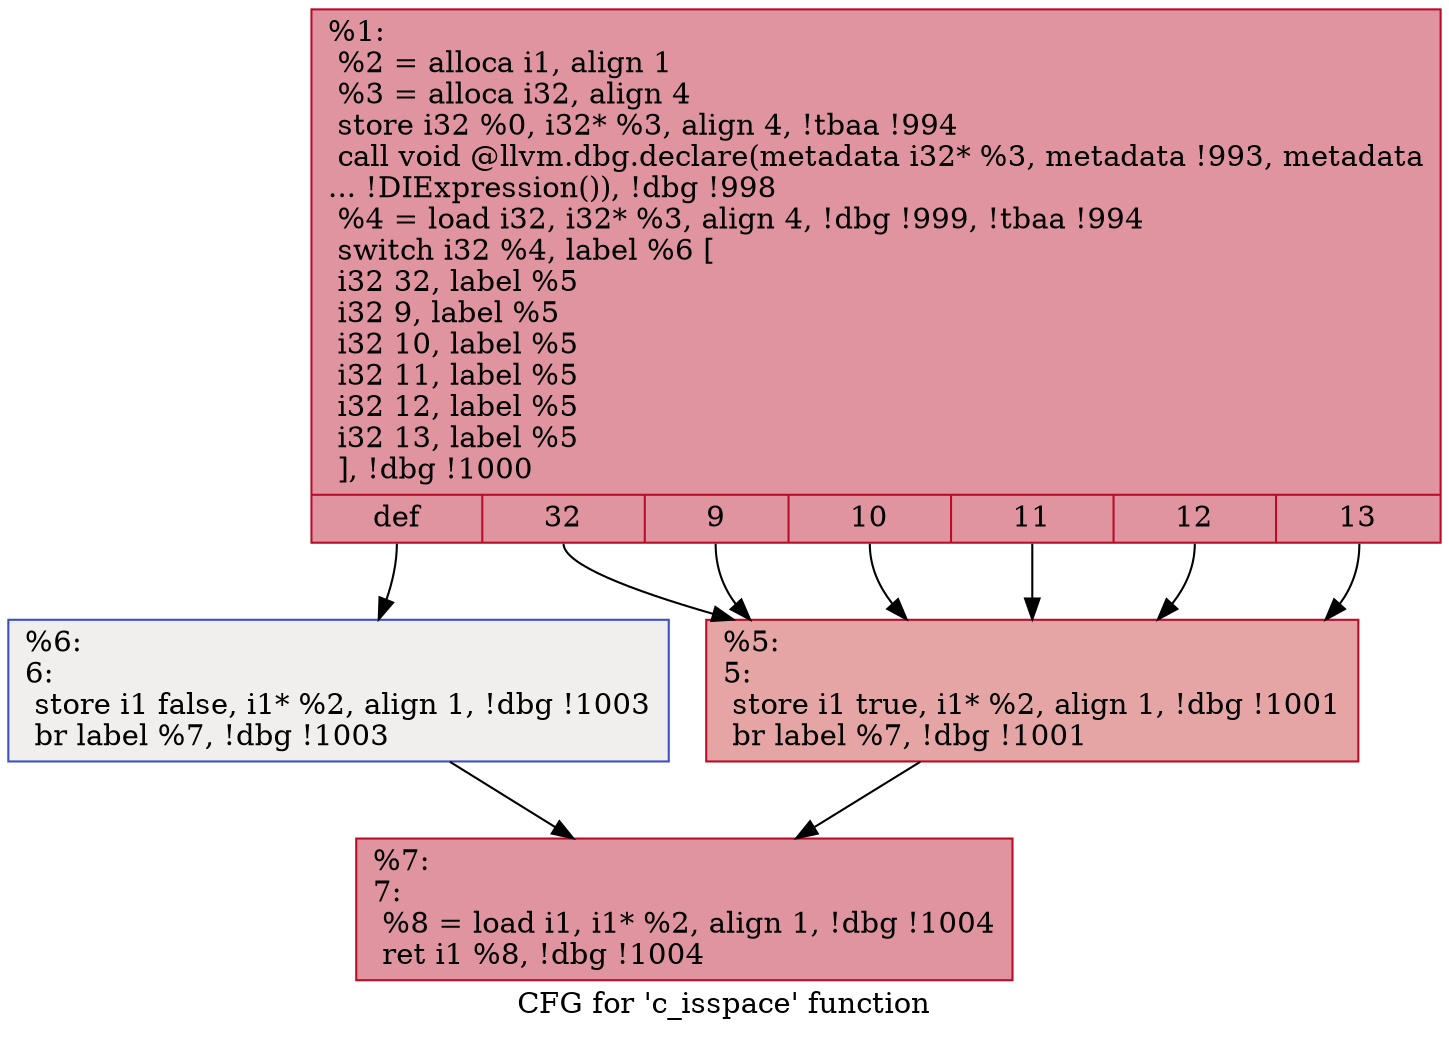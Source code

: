 digraph "CFG for 'c_isspace' function" {
	label="CFG for 'c_isspace' function";

	Node0x1243f30 [shape=record,color="#b70d28ff", style=filled, fillcolor="#b70d2870",label="{%1:\l  %2 = alloca i1, align 1\l  %3 = alloca i32, align 4\l  store i32 %0, i32* %3, align 4, !tbaa !994\l  call void @llvm.dbg.declare(metadata i32* %3, metadata !993, metadata\l... !DIExpression()), !dbg !998\l  %4 = load i32, i32* %3, align 4, !dbg !999, !tbaa !994\l  switch i32 %4, label %6 [\l    i32 32, label %5\l    i32 9, label %5\l    i32 10, label %5\l    i32 11, label %5\l    i32 12, label %5\l    i32 13, label %5\l  ], !dbg !1000\l|{<s0>def|<s1>32|<s2>9|<s3>10|<s4>11|<s5>12|<s6>13}}"];
	Node0x1243f30:s0 -> Node0x1243fd0;
	Node0x1243f30:s1 -> Node0x1243f80;
	Node0x1243f30:s2 -> Node0x1243f80;
	Node0x1243f30:s3 -> Node0x1243f80;
	Node0x1243f30:s4 -> Node0x1243f80;
	Node0x1243f30:s5 -> Node0x1243f80;
	Node0x1243f30:s6 -> Node0x1243f80;
	Node0x1243f80 [shape=record,color="#b70d28ff", style=filled, fillcolor="#c5333470",label="{%5:\l5:                                                \l  store i1 true, i1* %2, align 1, !dbg !1001\l  br label %7, !dbg !1001\l}"];
	Node0x1243f80 -> Node0x1244020;
	Node0x1243fd0 [shape=record,color="#3d50c3ff", style=filled, fillcolor="#e0dbd870",label="{%6:\l6:                                                \l  store i1 false, i1* %2, align 1, !dbg !1003\l  br label %7, !dbg !1003\l}"];
	Node0x1243fd0 -> Node0x1244020;
	Node0x1244020 [shape=record,color="#b70d28ff", style=filled, fillcolor="#b70d2870",label="{%7:\l7:                                                \l  %8 = load i1, i1* %2, align 1, !dbg !1004\l  ret i1 %8, !dbg !1004\l}"];
}
